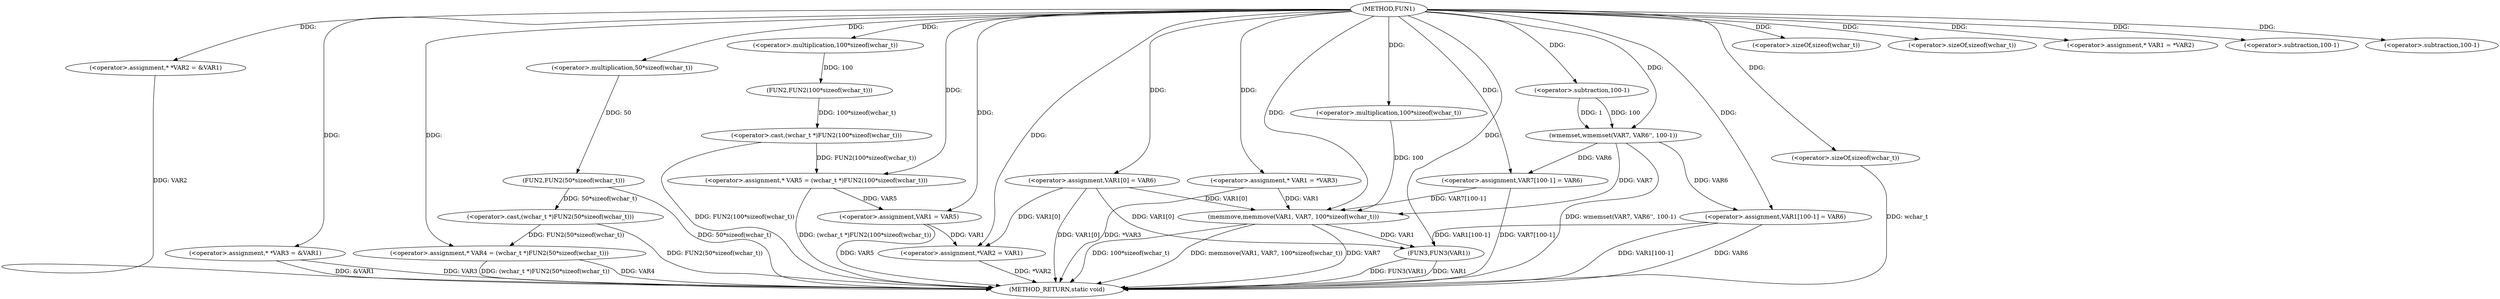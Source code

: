 digraph FUN1 {  
"1000100" [label = "(METHOD,FUN1)" ]
"1000188" [label = "(METHOD_RETURN,static void)" ]
"1000104" [label = "(<operator>.assignment,* *VAR2 = &VAR1)" ]
"1000109" [label = "(<operator>.assignment,* *VAR3 = &VAR1)" ]
"1000114" [label = "(<operator>.assignment,* VAR4 = (wchar_t *)FUN2(50*sizeof(wchar_t)))" ]
"1000116" [label = "(<operator>.cast,(wchar_t *)FUN2(50*sizeof(wchar_t)))" ]
"1000118" [label = "(FUN2,FUN2(50*sizeof(wchar_t)))" ]
"1000119" [label = "(<operator>.multiplication,50*sizeof(wchar_t))" ]
"1000121" [label = "(<operator>.sizeOf,sizeof(wchar_t))" ]
"1000124" [label = "(<operator>.assignment,* VAR5 = (wchar_t *)FUN2(100*sizeof(wchar_t)))" ]
"1000126" [label = "(<operator>.cast,(wchar_t *)FUN2(100*sizeof(wchar_t)))" ]
"1000128" [label = "(FUN2,FUN2(100*sizeof(wchar_t)))" ]
"1000129" [label = "(<operator>.multiplication,100*sizeof(wchar_t))" ]
"1000131" [label = "(<operator>.sizeOf,sizeof(wchar_t))" ]
"1000135" [label = "(<operator>.assignment,* VAR1 = *VAR2)" ]
"1000139" [label = "(<operator>.assignment,VAR1 = VAR5)" ]
"1000142" [label = "(<operator>.assignment,VAR1[0] = VAR6)" ]
"1000147" [label = "(<operator>.assignment,*VAR2 = VAR1)" ]
"1000153" [label = "(<operator>.assignment,* VAR1 = *VAR3)" ]
"1000159" [label = "(wmemset,wmemset(VAR7, VAR6'', 100-1))" ]
"1000162" [label = "(<operator>.subtraction,100-1)" ]
"1000165" [label = "(<operator>.assignment,VAR7[100-1] = VAR6)" ]
"1000168" [label = "(<operator>.subtraction,100-1)" ]
"1000172" [label = "(memmove,memmove(VAR1, VAR7, 100*sizeof(wchar_t)))" ]
"1000175" [label = "(<operator>.multiplication,100*sizeof(wchar_t))" ]
"1000177" [label = "(<operator>.sizeOf,sizeof(wchar_t))" ]
"1000179" [label = "(<operator>.assignment,VAR1[100-1] = VAR6)" ]
"1000182" [label = "(<operator>.subtraction,100-1)" ]
"1000186" [label = "(FUN3,FUN3(VAR1))" ]
  "1000179" -> "1000188"  [ label = "DDG: VAR6"] 
  "1000104" -> "1000188"  [ label = "DDG: VAR2"] 
  "1000165" -> "1000188"  [ label = "DDG: VAR7[100-1]"] 
  "1000153" -> "1000188"  [ label = "DDG: *VAR3"] 
  "1000147" -> "1000188"  [ label = "DDG: *VAR2"] 
  "1000116" -> "1000188"  [ label = "DDG: FUN2(50*sizeof(wchar_t))"] 
  "1000142" -> "1000188"  [ label = "DDG: VAR1[0]"] 
  "1000126" -> "1000188"  [ label = "DDG: FUN2(100*sizeof(wchar_t))"] 
  "1000118" -> "1000188"  [ label = "DDG: 50*sizeof(wchar_t)"] 
  "1000177" -> "1000188"  [ label = "DDG: wchar_t"] 
  "1000159" -> "1000188"  [ label = "DDG: wmemset(VAR7, VAR6'', 100-1)"] 
  "1000186" -> "1000188"  [ label = "DDG: FUN3(VAR1)"] 
  "1000124" -> "1000188"  [ label = "DDG: (wchar_t *)FUN2(100*sizeof(wchar_t))"] 
  "1000172" -> "1000188"  [ label = "DDG: memmove(VAR1, VAR7, 100*sizeof(wchar_t))"] 
  "1000186" -> "1000188"  [ label = "DDG: VAR1"] 
  "1000139" -> "1000188"  [ label = "DDG: VAR5"] 
  "1000114" -> "1000188"  [ label = "DDG: VAR4"] 
  "1000179" -> "1000188"  [ label = "DDG: VAR1[100-1]"] 
  "1000109" -> "1000188"  [ label = "DDG: VAR3"] 
  "1000109" -> "1000188"  [ label = "DDG: &VAR1"] 
  "1000114" -> "1000188"  [ label = "DDG: (wchar_t *)FUN2(50*sizeof(wchar_t))"] 
  "1000172" -> "1000188"  [ label = "DDG: VAR7"] 
  "1000172" -> "1000188"  [ label = "DDG: 100*sizeof(wchar_t)"] 
  "1000100" -> "1000104"  [ label = "DDG: "] 
  "1000100" -> "1000109"  [ label = "DDG: "] 
  "1000116" -> "1000114"  [ label = "DDG: FUN2(50*sizeof(wchar_t))"] 
  "1000100" -> "1000114"  [ label = "DDG: "] 
  "1000118" -> "1000116"  [ label = "DDG: 50*sizeof(wchar_t)"] 
  "1000119" -> "1000118"  [ label = "DDG: 50"] 
  "1000100" -> "1000119"  [ label = "DDG: "] 
  "1000100" -> "1000121"  [ label = "DDG: "] 
  "1000126" -> "1000124"  [ label = "DDG: FUN2(100*sizeof(wchar_t))"] 
  "1000100" -> "1000124"  [ label = "DDG: "] 
  "1000128" -> "1000126"  [ label = "DDG: 100*sizeof(wchar_t)"] 
  "1000129" -> "1000128"  [ label = "DDG: 100"] 
  "1000100" -> "1000129"  [ label = "DDG: "] 
  "1000100" -> "1000131"  [ label = "DDG: "] 
  "1000100" -> "1000135"  [ label = "DDG: "] 
  "1000124" -> "1000139"  [ label = "DDG: VAR5"] 
  "1000100" -> "1000139"  [ label = "DDG: "] 
  "1000100" -> "1000142"  [ label = "DDG: "] 
  "1000139" -> "1000147"  [ label = "DDG: VAR1"] 
  "1000142" -> "1000147"  [ label = "DDG: VAR1[0]"] 
  "1000100" -> "1000147"  [ label = "DDG: "] 
  "1000100" -> "1000153"  [ label = "DDG: "] 
  "1000100" -> "1000159"  [ label = "DDG: "] 
  "1000162" -> "1000159"  [ label = "DDG: 100"] 
  "1000162" -> "1000159"  [ label = "DDG: 1"] 
  "1000100" -> "1000162"  [ label = "DDG: "] 
  "1000159" -> "1000165"  [ label = "DDG: VAR6"] 
  "1000100" -> "1000165"  [ label = "DDG: "] 
  "1000100" -> "1000168"  [ label = "DDG: "] 
  "1000153" -> "1000172"  [ label = "DDG: VAR1"] 
  "1000142" -> "1000172"  [ label = "DDG: VAR1[0]"] 
  "1000100" -> "1000172"  [ label = "DDG: "] 
  "1000159" -> "1000172"  [ label = "DDG: VAR7"] 
  "1000165" -> "1000172"  [ label = "DDG: VAR7[100-1]"] 
  "1000175" -> "1000172"  [ label = "DDG: 100"] 
  "1000100" -> "1000175"  [ label = "DDG: "] 
  "1000100" -> "1000177"  [ label = "DDG: "] 
  "1000100" -> "1000179"  [ label = "DDG: "] 
  "1000159" -> "1000179"  [ label = "DDG: VAR6"] 
  "1000100" -> "1000182"  [ label = "DDG: "] 
  "1000179" -> "1000186"  [ label = "DDG: VAR1[100-1]"] 
  "1000172" -> "1000186"  [ label = "DDG: VAR1"] 
  "1000142" -> "1000186"  [ label = "DDG: VAR1[0]"] 
  "1000100" -> "1000186"  [ label = "DDG: "] 
}
